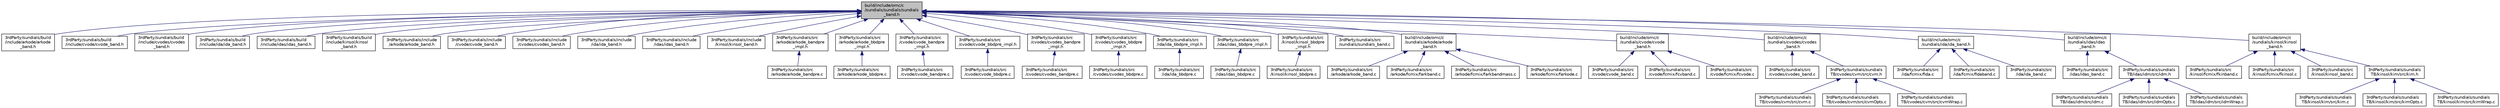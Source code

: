 digraph "build/include/omc/c/sundials/sundials/sundials_band.h"
{
  edge [fontname="Helvetica",fontsize="10",labelfontname="Helvetica",labelfontsize="10"];
  node [fontname="Helvetica",fontsize="10",shape=record];
  Node2 [label="build/include/omc/c\l/sundials/sundials/sundials\l_band.h",height=0.2,width=0.4,color="black", fillcolor="grey75", style="filled", fontcolor="black"];
  Node2 -> Node3 [dir="back",color="midnightblue",fontsize="10",style="solid",fontname="Helvetica"];
  Node3 [label="3rdParty/sundials/build\l/include/arkode/arkode\l_band.h",height=0.2,width=0.4,color="black", fillcolor="white", style="filled",URL="$d1/dc1/3rd_party_2sundials_2build_2include_2arkode_2arkode__band_8h.html"];
  Node2 -> Node4 [dir="back",color="midnightblue",fontsize="10",style="solid",fontname="Helvetica"];
  Node4 [label="3rdParty/sundials/build\l/include/cvode/cvode_band.h",height=0.2,width=0.4,color="black", fillcolor="white", style="filled",URL="$d0/d12/3rd_party_2sundials_2build_2include_2cvode_2cvode__band_8h.html"];
  Node2 -> Node5 [dir="back",color="midnightblue",fontsize="10",style="solid",fontname="Helvetica"];
  Node5 [label="3rdParty/sundials/build\l/include/cvodes/cvodes\l_band.h",height=0.2,width=0.4,color="black", fillcolor="white", style="filled",URL="$dc/d28/3rd_party_2sundials_2build_2include_2cvodes_2cvodes__band_8h.html"];
  Node2 -> Node6 [dir="back",color="midnightblue",fontsize="10",style="solid",fontname="Helvetica"];
  Node6 [label="3rdParty/sundials/build\l/include/ida/ida_band.h",height=0.2,width=0.4,color="black", fillcolor="white", style="filled",URL="$d2/dbd/3rd_party_2sundials_2build_2include_2ida_2ida__band_8h.html"];
  Node2 -> Node7 [dir="back",color="midnightblue",fontsize="10",style="solid",fontname="Helvetica"];
  Node7 [label="3rdParty/sundials/build\l/include/idas/idas_band.h",height=0.2,width=0.4,color="black", fillcolor="white", style="filled",URL="$db/d16/3rd_party_2sundials_2build_2include_2idas_2idas__band_8h.html"];
  Node2 -> Node8 [dir="back",color="midnightblue",fontsize="10",style="solid",fontname="Helvetica"];
  Node8 [label="3rdParty/sundials/build\l/include/kinsol/kinsol\l_band.h",height=0.2,width=0.4,color="black", fillcolor="white", style="filled",URL="$df/ddb/3rd_party_2sundials_2build_2include_2kinsol_2kinsol__band_8h.html"];
  Node2 -> Node9 [dir="back",color="midnightblue",fontsize="10",style="solid",fontname="Helvetica"];
  Node9 [label="3rdParty/sundials/include\l/arkode/arkode_band.h",height=0.2,width=0.4,color="black", fillcolor="white", style="filled",URL="$da/d44/3rd_party_2sundials_2include_2arkode_2arkode__band_8h.html"];
  Node2 -> Node10 [dir="back",color="midnightblue",fontsize="10",style="solid",fontname="Helvetica"];
  Node10 [label="3rdParty/sundials/include\l/cvode/cvode_band.h",height=0.2,width=0.4,color="black", fillcolor="white", style="filled",URL="$d0/dd2/3rd_party_2sundials_2include_2cvode_2cvode__band_8h.html"];
  Node2 -> Node11 [dir="back",color="midnightblue",fontsize="10",style="solid",fontname="Helvetica"];
  Node11 [label="3rdParty/sundials/include\l/cvodes/cvodes_band.h",height=0.2,width=0.4,color="black", fillcolor="white", style="filled",URL="$d2/db0/3rd_party_2sundials_2include_2cvodes_2cvodes__band_8h.html"];
  Node2 -> Node12 [dir="back",color="midnightblue",fontsize="10",style="solid",fontname="Helvetica"];
  Node12 [label="3rdParty/sundials/include\l/ida/ida_band.h",height=0.2,width=0.4,color="black", fillcolor="white", style="filled",URL="$d9/dbb/3rd_party_2sundials_2include_2ida_2ida__band_8h.html"];
  Node2 -> Node13 [dir="back",color="midnightblue",fontsize="10",style="solid",fontname="Helvetica"];
  Node13 [label="3rdParty/sundials/include\l/idas/idas_band.h",height=0.2,width=0.4,color="black", fillcolor="white", style="filled",URL="$d0/d51/3rd_party_2sundials_2include_2idas_2idas__band_8h.html"];
  Node2 -> Node14 [dir="back",color="midnightblue",fontsize="10",style="solid",fontname="Helvetica"];
  Node14 [label="3rdParty/sundials/include\l/kinsol/kinsol_band.h",height=0.2,width=0.4,color="black", fillcolor="white", style="filled",URL="$da/d70/3rd_party_2sundials_2include_2kinsol_2kinsol__band_8h.html"];
  Node2 -> Node15 [dir="back",color="midnightblue",fontsize="10",style="solid",fontname="Helvetica"];
  Node15 [label="3rdParty/sundials/src\l/arkode/arkode_bandpre\l_impl.h",height=0.2,width=0.4,color="black", fillcolor="white", style="filled",URL="$d7/db3/arkode__bandpre__impl_8h.html"];
  Node15 -> Node16 [dir="back",color="midnightblue",fontsize="10",style="solid",fontname="Helvetica"];
  Node16 [label="3rdParty/sundials/src\l/arkode/arkode_bandpre.c",height=0.2,width=0.4,color="black", fillcolor="white", style="filled",URL="$d1/d38/arkode__bandpre_8c.html"];
  Node2 -> Node17 [dir="back",color="midnightblue",fontsize="10",style="solid",fontname="Helvetica"];
  Node17 [label="3rdParty/sundials/src\l/arkode/arkode_bbdpre\l_impl.h",height=0.2,width=0.4,color="black", fillcolor="white", style="filled",URL="$d4/de0/arkode__bbdpre__impl_8h.html"];
  Node17 -> Node18 [dir="back",color="midnightblue",fontsize="10",style="solid",fontname="Helvetica"];
  Node18 [label="3rdParty/sundials/src\l/arkode/arkode_bbdpre.c",height=0.2,width=0.4,color="black", fillcolor="white", style="filled",URL="$db/de7/arkode__bbdpre_8c.html"];
  Node2 -> Node19 [dir="back",color="midnightblue",fontsize="10",style="solid",fontname="Helvetica"];
  Node19 [label="3rdParty/sundials/src\l/cvode/cvode_bandpre\l_impl.h",height=0.2,width=0.4,color="black", fillcolor="white", style="filled",URL="$d6/dc8/cvode__bandpre__impl_8h.html"];
  Node19 -> Node20 [dir="back",color="midnightblue",fontsize="10",style="solid",fontname="Helvetica"];
  Node20 [label="3rdParty/sundials/src\l/cvode/cvode_bandpre.c",height=0.2,width=0.4,color="black", fillcolor="white", style="filled",URL="$d2/da7/cvode__bandpre_8c.html"];
  Node2 -> Node21 [dir="back",color="midnightblue",fontsize="10",style="solid",fontname="Helvetica"];
  Node21 [label="3rdParty/sundials/src\l/cvode/cvode_bbdpre_impl.h",height=0.2,width=0.4,color="black", fillcolor="white", style="filled",URL="$d0/dcc/cvode__bbdpre__impl_8h.html"];
  Node21 -> Node22 [dir="back",color="midnightblue",fontsize="10",style="solid",fontname="Helvetica"];
  Node22 [label="3rdParty/sundials/src\l/cvode/cvode_bbdpre.c",height=0.2,width=0.4,color="black", fillcolor="white", style="filled",URL="$d4/d06/cvode__bbdpre_8c.html"];
  Node2 -> Node23 [dir="back",color="midnightblue",fontsize="10",style="solid",fontname="Helvetica"];
  Node23 [label="3rdParty/sundials/src\l/cvodes/cvodes_bandpre\l_impl.h",height=0.2,width=0.4,color="black", fillcolor="white", style="filled",URL="$d0/dc3/cvodes__bandpre__impl_8h.html"];
  Node23 -> Node24 [dir="back",color="midnightblue",fontsize="10",style="solid",fontname="Helvetica"];
  Node24 [label="3rdParty/sundials/src\l/cvodes/cvodes_bandpre.c",height=0.2,width=0.4,color="black", fillcolor="white", style="filled",URL="$da/daf/cvodes__bandpre_8c.html"];
  Node2 -> Node25 [dir="back",color="midnightblue",fontsize="10",style="solid",fontname="Helvetica"];
  Node25 [label="3rdParty/sundials/src\l/cvodes/cvodes_bbdpre\l_impl.h",height=0.2,width=0.4,color="black", fillcolor="white", style="filled",URL="$da/d9f/cvodes__bbdpre__impl_8h.html"];
  Node25 -> Node26 [dir="back",color="midnightblue",fontsize="10",style="solid",fontname="Helvetica"];
  Node26 [label="3rdParty/sundials/src\l/cvodes/cvodes_bbdpre.c",height=0.2,width=0.4,color="black", fillcolor="white", style="filled",URL="$d5/d95/cvodes__bbdpre_8c.html"];
  Node2 -> Node27 [dir="back",color="midnightblue",fontsize="10",style="solid",fontname="Helvetica"];
  Node27 [label="3rdParty/sundials/src\l/ida/ida_bbdpre_impl.h",height=0.2,width=0.4,color="black", fillcolor="white", style="filled",URL="$d6/dc3/ida__bbdpre__impl_8h.html"];
  Node27 -> Node28 [dir="back",color="midnightblue",fontsize="10",style="solid",fontname="Helvetica"];
  Node28 [label="3rdParty/sundials/src\l/ida/ida_bbdpre.c",height=0.2,width=0.4,color="black", fillcolor="white", style="filled",URL="$d0/d9f/ida__bbdpre_8c.html"];
  Node2 -> Node29 [dir="back",color="midnightblue",fontsize="10",style="solid",fontname="Helvetica"];
  Node29 [label="3rdParty/sundials/src\l/idas/idas_bbdpre_impl.h",height=0.2,width=0.4,color="black", fillcolor="white", style="filled",URL="$d2/dd2/idas__bbdpre__impl_8h.html"];
  Node29 -> Node30 [dir="back",color="midnightblue",fontsize="10",style="solid",fontname="Helvetica"];
  Node30 [label="3rdParty/sundials/src\l/idas/idas_bbdpre.c",height=0.2,width=0.4,color="black", fillcolor="white", style="filled",URL="$d9/d0b/idas__bbdpre_8c.html"];
  Node2 -> Node31 [dir="back",color="midnightblue",fontsize="10",style="solid",fontname="Helvetica"];
  Node31 [label="3rdParty/sundials/src\l/kinsol/kinsol_bbdpre\l_impl.h",height=0.2,width=0.4,color="black", fillcolor="white", style="filled",URL="$d1/da3/kinsol__bbdpre__impl_8h.html"];
  Node31 -> Node32 [dir="back",color="midnightblue",fontsize="10",style="solid",fontname="Helvetica"];
  Node32 [label="3rdParty/sundials/src\l/kinsol/kinsol_bbdpre.c",height=0.2,width=0.4,color="black", fillcolor="white", style="filled",URL="$d8/de8/kinsol__bbdpre_8c.html"];
  Node2 -> Node33 [dir="back",color="midnightblue",fontsize="10",style="solid",fontname="Helvetica"];
  Node33 [label="3rdParty/sundials/src\l/sundials/sundials_band.c",height=0.2,width=0.4,color="black", fillcolor="white", style="filled",URL="$da/de5/sundials__band_8c.html"];
  Node2 -> Node34 [dir="back",color="midnightblue",fontsize="10",style="solid",fontname="Helvetica"];
  Node34 [label="build/include/omc/c\l/sundials/arkode/arkode\l_band.h",height=0.2,width=0.4,color="black", fillcolor="white", style="filled",URL="$df/dcd/build_2include_2omc_2c_2sundials_2arkode_2arkode__band_8h.html"];
  Node34 -> Node35 [dir="back",color="midnightblue",fontsize="10",style="solid",fontname="Helvetica"];
  Node35 [label="3rdParty/sundials/src\l/arkode/arkode_band.c",height=0.2,width=0.4,color="black", fillcolor="white", style="filled",URL="$d1/d74/arkode__band_8c.html"];
  Node34 -> Node36 [dir="back",color="midnightblue",fontsize="10",style="solid",fontname="Helvetica"];
  Node36 [label="3rdParty/sundials/src\l/arkode/fcmix/farkband.c",height=0.2,width=0.4,color="black", fillcolor="white", style="filled",URL="$d8/dae/farkband_8c.html"];
  Node34 -> Node37 [dir="back",color="midnightblue",fontsize="10",style="solid",fontname="Helvetica"];
  Node37 [label="3rdParty/sundials/src\l/arkode/fcmix/farkbandmass.c",height=0.2,width=0.4,color="black", fillcolor="white", style="filled",URL="$da/d14/farkbandmass_8c.html"];
  Node34 -> Node38 [dir="back",color="midnightblue",fontsize="10",style="solid",fontname="Helvetica"];
  Node38 [label="3rdParty/sundials/src\l/arkode/fcmix/farkode.c",height=0.2,width=0.4,color="black", fillcolor="white", style="filled",URL="$dc/d59/farkode_8c.html"];
  Node2 -> Node39 [dir="back",color="midnightblue",fontsize="10",style="solid",fontname="Helvetica"];
  Node39 [label="build/include/omc/c\l/sundials/cvode/cvode\l_band.h",height=0.2,width=0.4,color="black", fillcolor="white", style="filled",URL="$d7/daa/build_2include_2omc_2c_2sundials_2cvode_2cvode__band_8h.html"];
  Node39 -> Node40 [dir="back",color="midnightblue",fontsize="10",style="solid",fontname="Helvetica"];
  Node40 [label="3rdParty/sundials/src\l/cvode/cvode_band.c",height=0.2,width=0.4,color="black", fillcolor="white", style="filled",URL="$dc/d7f/cvode__band_8c.html"];
  Node39 -> Node41 [dir="back",color="midnightblue",fontsize="10",style="solid",fontname="Helvetica"];
  Node41 [label="3rdParty/sundials/src\l/cvode/fcmix/fcvband.c",height=0.2,width=0.4,color="black", fillcolor="white", style="filled",URL="$de/dae/fcvband_8c.html"];
  Node39 -> Node42 [dir="back",color="midnightblue",fontsize="10",style="solid",fontname="Helvetica"];
  Node42 [label="3rdParty/sundials/src\l/cvode/fcmix/fcvode.c",height=0.2,width=0.4,color="black", fillcolor="white", style="filled",URL="$df/d4f/fcvode_8c.html"];
  Node2 -> Node43 [dir="back",color="midnightblue",fontsize="10",style="solid",fontname="Helvetica"];
  Node43 [label="build/include/omc/c\l/sundials/cvodes/cvodes\l_band.h",height=0.2,width=0.4,color="black", fillcolor="white", style="filled",URL="$d3/dbd/build_2include_2omc_2c_2sundials_2cvodes_2cvodes__band_8h.html"];
  Node43 -> Node44 [dir="back",color="midnightblue",fontsize="10",style="solid",fontname="Helvetica"];
  Node44 [label="3rdParty/sundials/src\l/cvodes/cvodes_band.c",height=0.2,width=0.4,color="black", fillcolor="white", style="filled",URL="$dd/d18/cvodes__band_8c.html"];
  Node43 -> Node45 [dir="back",color="midnightblue",fontsize="10",style="solid",fontname="Helvetica"];
  Node45 [label="3rdParty/sundials/sundials\lTB/cvodes/cvm/src/cvm.h",height=0.2,width=0.4,color="black", fillcolor="white", style="filled",URL="$df/d3e/cvm_8h.html"];
  Node45 -> Node46 [dir="back",color="midnightblue",fontsize="10",style="solid",fontname="Helvetica"];
  Node46 [label="3rdParty/sundials/sundials\lTB/cvodes/cvm/src/cvm.c",height=0.2,width=0.4,color="black", fillcolor="white", style="filled",URL="$d6/dc3/cvm_8c.html"];
  Node45 -> Node47 [dir="back",color="midnightblue",fontsize="10",style="solid",fontname="Helvetica"];
  Node47 [label="3rdParty/sundials/sundials\lTB/cvodes/cvm/src/cvmOpts.c",height=0.2,width=0.4,color="black", fillcolor="white", style="filled",URL="$d7/dd0/cvm_opts_8c.html"];
  Node45 -> Node48 [dir="back",color="midnightblue",fontsize="10",style="solid",fontname="Helvetica"];
  Node48 [label="3rdParty/sundials/sundials\lTB/cvodes/cvm/src/cvmWrap.c",height=0.2,width=0.4,color="black", fillcolor="white", style="filled",URL="$de/d69/cvm_wrap_8c.html"];
  Node2 -> Node49 [dir="back",color="midnightblue",fontsize="10",style="solid",fontname="Helvetica"];
  Node49 [label="build/include/omc/c\l/sundials/ida/ida_band.h",height=0.2,width=0.4,color="black", fillcolor="white", style="filled",URL="$d2/d2c/build_2include_2omc_2c_2sundials_2ida_2ida__band_8h.html"];
  Node49 -> Node50 [dir="back",color="midnightblue",fontsize="10",style="solid",fontname="Helvetica"];
  Node50 [label="3rdParty/sundials/src\l/ida/fcmix/fida.c",height=0.2,width=0.4,color="black", fillcolor="white", style="filled",URL="$dd/de0/fida_8c.html"];
  Node49 -> Node51 [dir="back",color="midnightblue",fontsize="10",style="solid",fontname="Helvetica"];
  Node51 [label="3rdParty/sundials/src\l/ida/fcmix/fidaband.c",height=0.2,width=0.4,color="black", fillcolor="white", style="filled",URL="$dc/d84/fidaband_8c.html"];
  Node49 -> Node52 [dir="back",color="midnightblue",fontsize="10",style="solid",fontname="Helvetica"];
  Node52 [label="3rdParty/sundials/src\l/ida/ida_band.c",height=0.2,width=0.4,color="black", fillcolor="white", style="filled",URL="$db/d2b/ida__band_8c.html"];
  Node2 -> Node53 [dir="back",color="midnightblue",fontsize="10",style="solid",fontname="Helvetica"];
  Node53 [label="build/include/omc/c\l/sundials/idas/idas\l_band.h",height=0.2,width=0.4,color="black", fillcolor="white", style="filled",URL="$de/dbd/build_2include_2omc_2c_2sundials_2idas_2idas__band_8h.html"];
  Node53 -> Node54 [dir="back",color="midnightblue",fontsize="10",style="solid",fontname="Helvetica"];
  Node54 [label="3rdParty/sundials/src\l/idas/idas_band.c",height=0.2,width=0.4,color="black", fillcolor="white", style="filled",URL="$d7/de9/idas__band_8c.html"];
  Node53 -> Node55 [dir="back",color="midnightblue",fontsize="10",style="solid",fontname="Helvetica"];
  Node55 [label="3rdParty/sundials/sundials\lTB/idas/idm/src/idm.h",height=0.2,width=0.4,color="black", fillcolor="white", style="filled",URL="$d2/d38/idm_8h.html"];
  Node55 -> Node56 [dir="back",color="midnightblue",fontsize="10",style="solid",fontname="Helvetica"];
  Node56 [label="3rdParty/sundials/sundials\lTB/idas/idm/src/idm.c",height=0.2,width=0.4,color="black", fillcolor="white", style="filled",URL="$d6/d00/idm_8c.html"];
  Node55 -> Node57 [dir="back",color="midnightblue",fontsize="10",style="solid",fontname="Helvetica"];
  Node57 [label="3rdParty/sundials/sundials\lTB/idas/idm/src/idmOpts.c",height=0.2,width=0.4,color="black", fillcolor="white", style="filled",URL="$d1/d52/idm_opts_8c.html"];
  Node55 -> Node58 [dir="back",color="midnightblue",fontsize="10",style="solid",fontname="Helvetica"];
  Node58 [label="3rdParty/sundials/sundials\lTB/idas/idm/src/idmWrap.c",height=0.2,width=0.4,color="black", fillcolor="white", style="filled",URL="$df/dc1/idm_wrap_8c.html"];
  Node2 -> Node59 [dir="back",color="midnightblue",fontsize="10",style="solid",fontname="Helvetica"];
  Node59 [label="build/include/omc/c\l/sundials/kinsol/kinsol\l_band.h",height=0.2,width=0.4,color="black", fillcolor="white", style="filled",URL="$d3/d41/build_2include_2omc_2c_2sundials_2kinsol_2kinsol__band_8h.html"];
  Node59 -> Node60 [dir="back",color="midnightblue",fontsize="10",style="solid",fontname="Helvetica"];
  Node60 [label="3rdParty/sundials/src\l/kinsol/fcmix/fkinband.c",height=0.2,width=0.4,color="black", fillcolor="white", style="filled",URL="$d2/d14/fkinband_8c.html"];
  Node59 -> Node61 [dir="back",color="midnightblue",fontsize="10",style="solid",fontname="Helvetica"];
  Node61 [label="3rdParty/sundials/src\l/kinsol/fcmix/fkinsol.c",height=0.2,width=0.4,color="black", fillcolor="white", style="filled",URL="$d7/df9/fkinsol_8c.html"];
  Node59 -> Node62 [dir="back",color="midnightblue",fontsize="10",style="solid",fontname="Helvetica"];
  Node62 [label="3rdParty/sundials/src\l/kinsol/kinsol_band.c",height=0.2,width=0.4,color="black", fillcolor="white", style="filled",URL="$d5/d07/kinsol__band_8c.html"];
  Node59 -> Node63 [dir="back",color="midnightblue",fontsize="10",style="solid",fontname="Helvetica"];
  Node63 [label="3rdParty/sundials/sundials\lTB/kinsol/kim/src/kim.h",height=0.2,width=0.4,color="black", fillcolor="white", style="filled",URL="$dc/def/kim_8h.html"];
  Node63 -> Node64 [dir="back",color="midnightblue",fontsize="10",style="solid",fontname="Helvetica"];
  Node64 [label="3rdParty/sundials/sundials\lTB/kinsol/kim/src/kim.c",height=0.2,width=0.4,color="black", fillcolor="white", style="filled",URL="$da/db0/kim_8c.html"];
  Node63 -> Node65 [dir="back",color="midnightblue",fontsize="10",style="solid",fontname="Helvetica"];
  Node65 [label="3rdParty/sundials/sundials\lTB/kinsol/kim/src/kimOpts.c",height=0.2,width=0.4,color="black", fillcolor="white", style="filled",URL="$d0/ddf/kim_opts_8c.html"];
  Node63 -> Node66 [dir="back",color="midnightblue",fontsize="10",style="solid",fontname="Helvetica"];
  Node66 [label="3rdParty/sundials/sundials\lTB/kinsol/kim/src/kimWrap.c",height=0.2,width=0.4,color="black", fillcolor="white", style="filled",URL="$df/d9f/kim_wrap_8c.html"];
}
